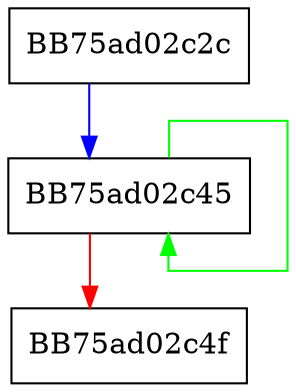 digraph WPP_SF_SLd {
  node [shape="box"];
  graph [splines=ortho];
  BB75ad02c2c -> BB75ad02c45 [color="blue"];
  BB75ad02c45 -> BB75ad02c45 [color="green"];
  BB75ad02c45 -> BB75ad02c4f [color="red"];
}